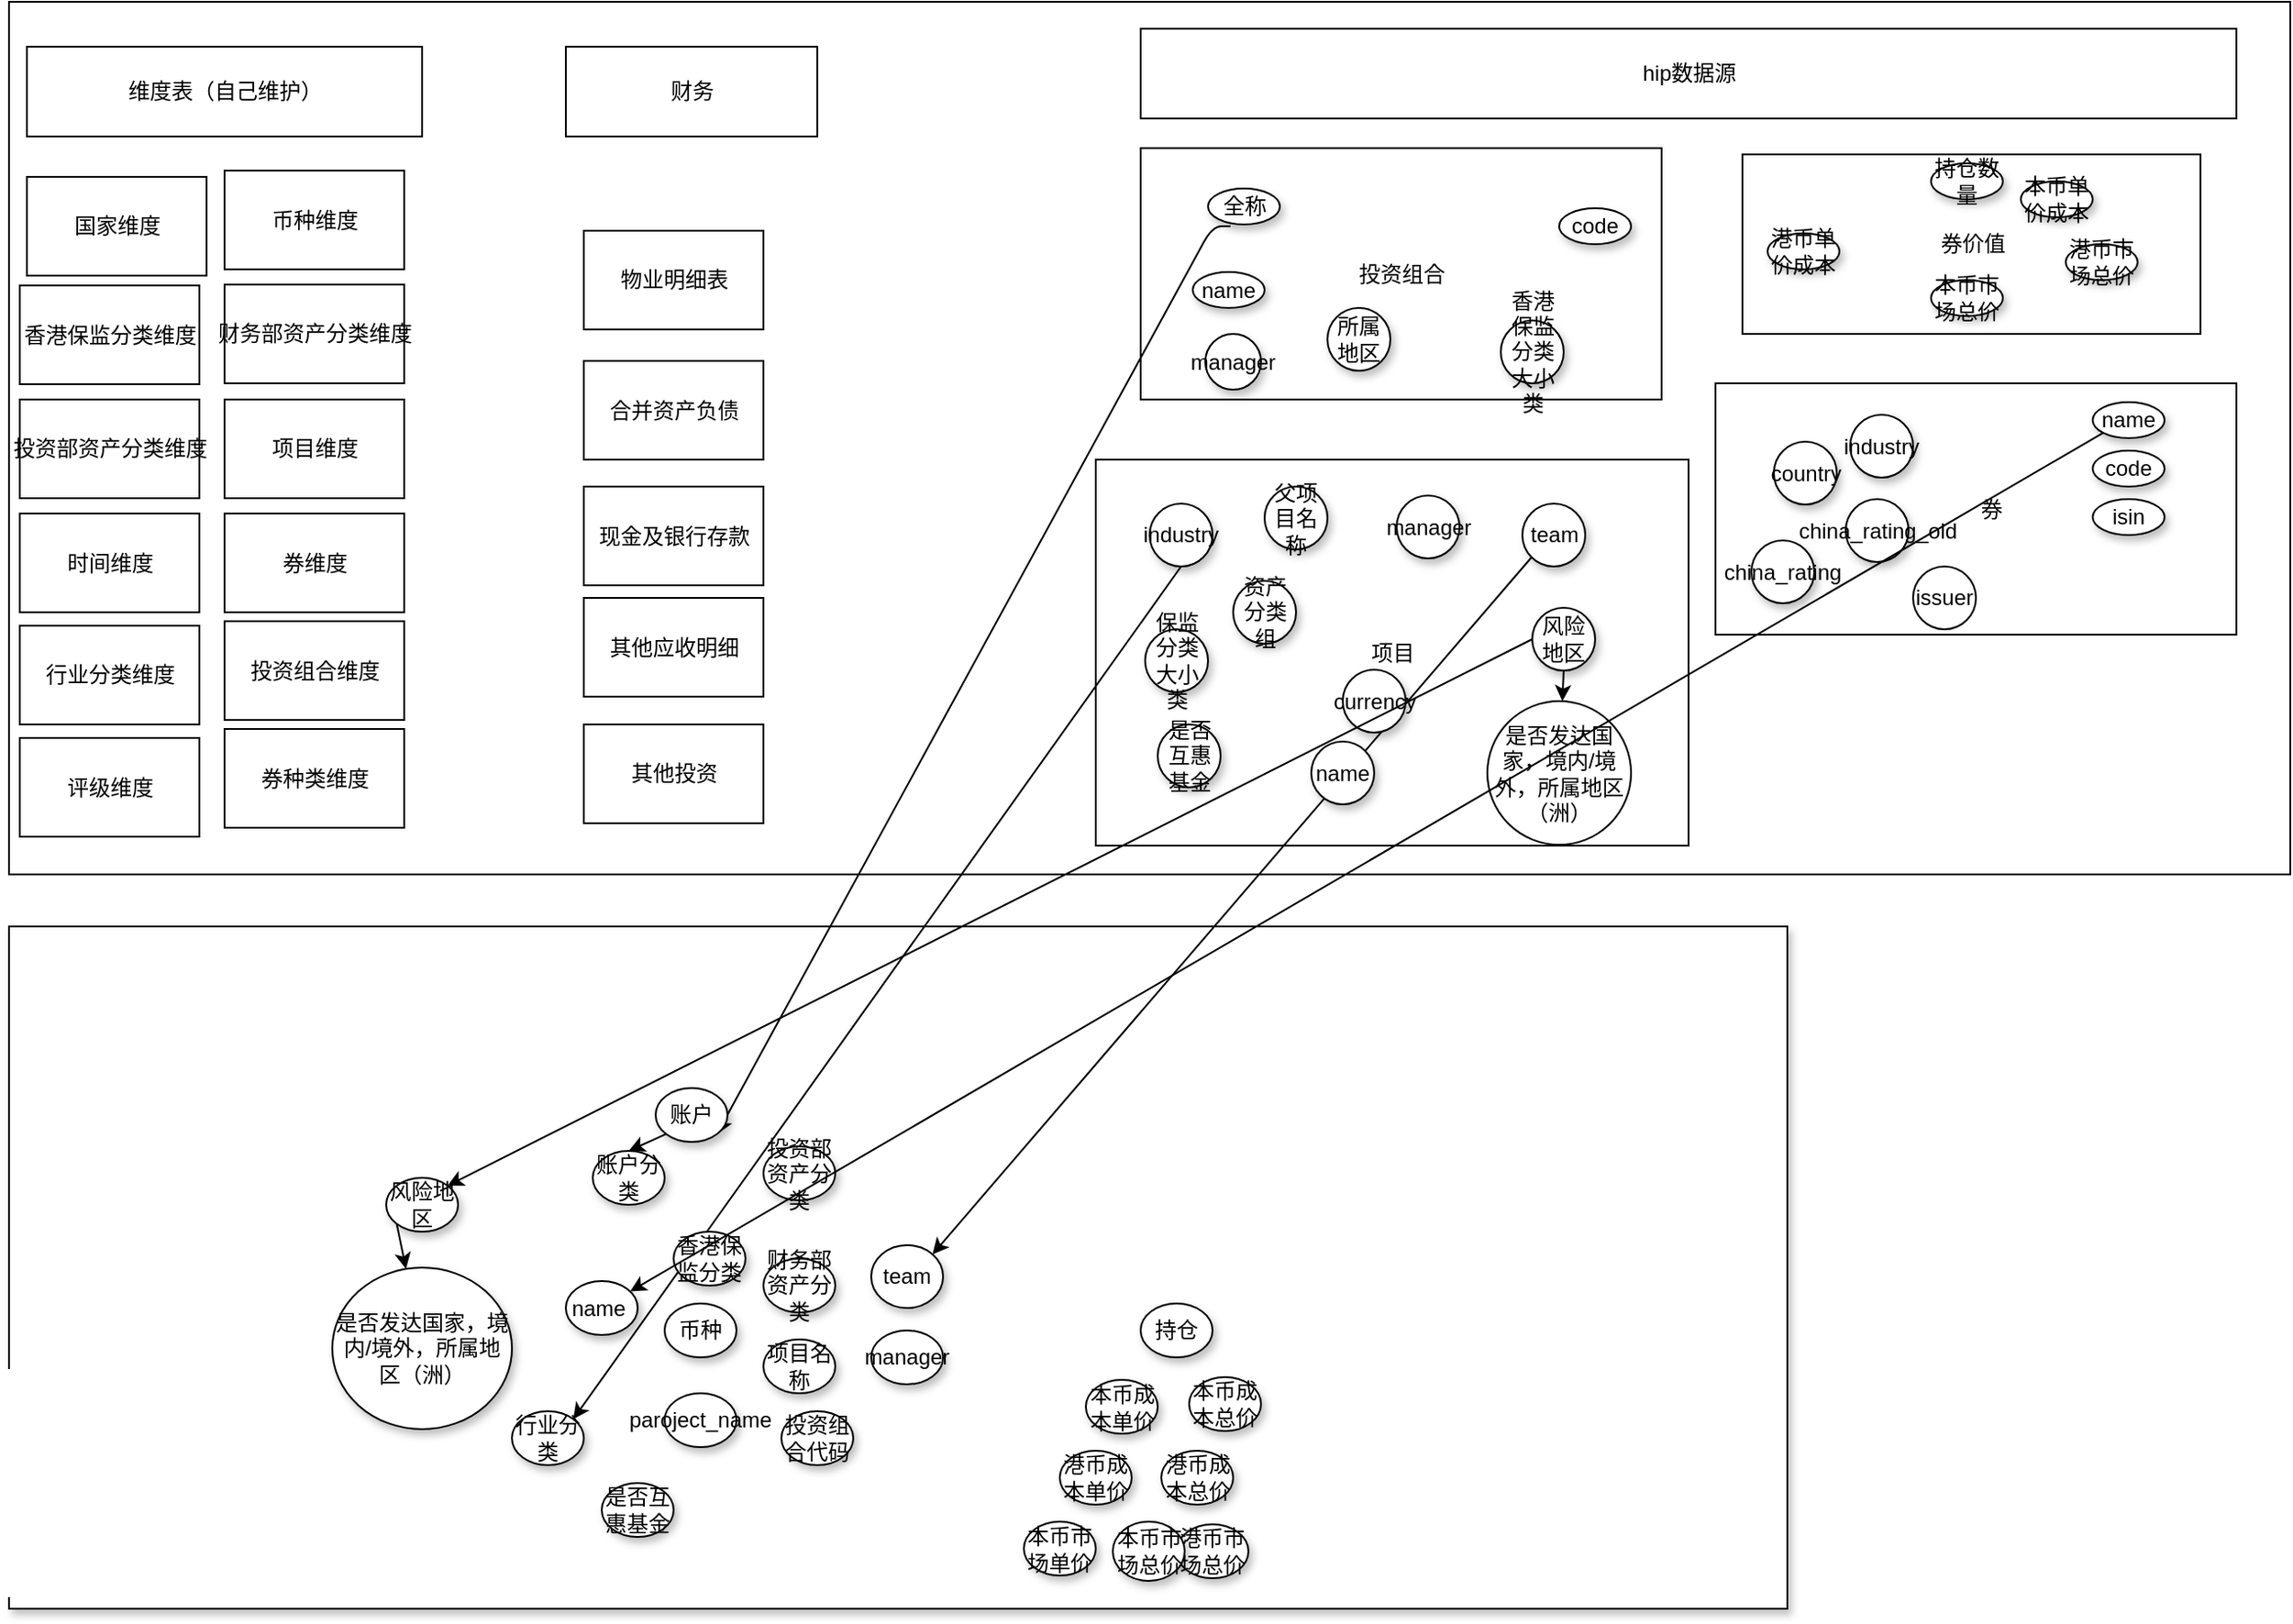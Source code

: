 <mxfile version="10.6.3" type="github"><diagram id="xbWjUPTnFt5_uC-QdXVF" name="Page-1"><mxGraphModel dx="2221" dy="716" grid="1" gridSize="10" guides="1" tooltips="1" connect="1" arrows="1" fold="1" page="1" pageScale="1" pageWidth="827" pageHeight="1169" math="0" shadow="0"><root><mxCell id="0"/><mxCell id="1" parent="0"/><mxCell id="AEs0yauLOHLja81JpC3o-48" value="" style="rounded=0;whiteSpace=wrap;html=1;shadow=1;" vertex="1" parent="1"><mxGeometry x="-470" y="530" width="990" height="380" as="geometry"/></mxCell><mxCell id="71RStw11E8ycrkwCEadl-18" value="" style="rounded=0;whiteSpace=wrap;html=1;" parent="1" vertex="1"><mxGeometry x="-470" y="15" width="1270" height="486" as="geometry"/></mxCell><mxCell id="71RStw11E8ycrkwCEadl-93" value="项目" style="html=1;" parent="1" vertex="1"><mxGeometry x="135" y="270" width="330" height="215" as="geometry"/></mxCell><mxCell id="AEs0yauLOHLja81JpC3o-46" value="" style="endArrow=classic;html=1;entryX=1;entryY=0;entryDx=0;entryDy=0;exitX=0;exitY=1;exitDx=0;exitDy=0;" edge="1" parent="1" source="71RStw11E8ycrkwCEadl-58" target="AEs0yauLOHLja81JpC3o-12"><mxGeometry width="50" height="50" relative="1" as="geometry"><mxPoint x="-470" y="1010" as="sourcePoint"/><mxPoint x="-420" y="960" as="targetPoint"/></mxGeometry></mxCell><mxCell id="AEs0yauLOHLja81JpC3o-45" value="" style="endArrow=classic;html=1;entryX=1;entryY=0;entryDx=0;entryDy=0;exitX=0.5;exitY=1;exitDx=0;exitDy=0;" edge="1" parent="1" source="71RStw11E8ycrkwCEadl-59" target="AEs0yauLOHLja81JpC3o-23"><mxGeometry width="50" height="50" relative="1" as="geometry"><mxPoint x="-470" y="1010" as="sourcePoint"/><mxPoint x="-420" y="960" as="targetPoint"/></mxGeometry></mxCell><mxCell id="71RStw11E8ycrkwCEadl-94" value="投资组合" style="html=1;" parent="1" vertex="1"><mxGeometry x="160" y="96.5" width="290" height="140" as="geometry"/></mxCell><mxCell id="AEs0yauLOHLja81JpC3o-37" value="" style="endArrow=classic;html=1;entryX=1;entryY=1;entryDx=0;entryDy=0;" edge="1" parent="1" target="AEs0yauLOHLja81JpC3o-1"><mxGeometry width="50" height="50" relative="1" as="geometry"><mxPoint x="210" y="140" as="sourcePoint"/><mxPoint x="-430" y="960" as="targetPoint"/><Array as="points"><mxPoint x="210" y="140"/><mxPoint x="200" y="140"/></Array></mxGeometry></mxCell><mxCell id="71RStw11E8ycrkwCEadl-99" value="券价值" style="html=1;" parent="1" vertex="1"><mxGeometry x="495" y="100" width="255" height="100" as="geometry"/></mxCell><mxCell id="71RStw11E8ycrkwCEadl-19" value="hip数据源" style="html=1;" parent="1" vertex="1"><mxGeometry x="160" y="30" width="610" height="50" as="geometry"/></mxCell><mxCell id="71RStw11E8ycrkwCEadl-25" value="&amp;nbsp; &amp;nbsp; &amp;nbsp;券" style="html=1;" parent="1" vertex="1"><mxGeometry x="480" y="227.5" width="290" height="140" as="geometry"/></mxCell><mxCell id="71RStw11E8ycrkwCEadl-27" value="issuer" style="ellipse;whiteSpace=wrap;html=1;aspect=fixed;" parent="1" vertex="1"><mxGeometry x="590" y="329.5" width="35" height="35" as="geometry"/></mxCell><mxCell id="71RStw11E8ycrkwCEadl-29" value="industry" style="ellipse;whiteSpace=wrap;html=1;aspect=fixed;shadow=1;" parent="1" vertex="1"><mxGeometry x="555" y="245" width="35" height="35" as="geometry"/></mxCell><mxCell id="71RStw11E8ycrkwCEadl-30" value="country" style="ellipse;whiteSpace=wrap;html=1;aspect=fixed;shadow=1;" parent="1" vertex="1"><mxGeometry x="512.5" y="260" width="35" height="35" as="geometry"/></mxCell><mxCell id="71RStw11E8ycrkwCEadl-31" value="manager" style="ellipse;whiteSpace=wrap;html=1;aspect=fixed;shadow=1;" parent="1" vertex="1"><mxGeometry x="196" y="200" width="31" height="31" as="geometry"/></mxCell><mxCell id="71RStw11E8ycrkwCEadl-32" value="china_rating_old" style="ellipse;whiteSpace=wrap;html=1;aspect=fixed;shadow=1;" parent="1" vertex="1"><mxGeometry x="552.5" y="292" width="35" height="35" as="geometry"/></mxCell><mxCell id="71RStw11E8ycrkwCEadl-33" value="name" style="ellipse;whiteSpace=wrap;html=1;shadow=1;" parent="1" vertex="1"><mxGeometry x="690" y="238" width="40" height="20" as="geometry"/></mxCell><mxCell id="71RStw11E8ycrkwCEadl-34" value="isin" style="ellipse;whiteSpace=wrap;html=1;shadow=1;" parent="1" vertex="1"><mxGeometry x="690" y="292" width="40" height="20" as="geometry"/></mxCell><mxCell id="71RStw11E8ycrkwCEadl-35" value="code" style="ellipse;whiteSpace=wrap;html=1;shadow=1;" parent="1" vertex="1"><mxGeometry x="690" y="265" width="40" height="20" as="geometry"/></mxCell><mxCell id="71RStw11E8ycrkwCEadl-46" value="china_rating" style="ellipse;whiteSpace=wrap;html=1;aspect=fixed;shadow=1;" parent="1" vertex="1"><mxGeometry x="500" y="315" width="35" height="35" as="geometry"/></mxCell><mxCell id="71RStw11E8ycrkwCEadl-47" value="所属地区" style="ellipse;whiteSpace=wrap;html=1;aspect=fixed;shadow=1;" parent="1" vertex="1"><mxGeometry x="264" y="185.5" width="35" height="35" as="geometry"/></mxCell><mxCell id="71RStw11E8ycrkwCEadl-48" value="香港保监分类大小类" style="ellipse;whiteSpace=wrap;html=1;aspect=fixed;shadow=1;" parent="1" vertex="1"><mxGeometry x="360.5" y="192.5" width="35" height="35" as="geometry"/></mxCell><mxCell id="71RStw11E8ycrkwCEadl-52" value="保监分类大小类" style="ellipse;whiteSpace=wrap;html=1;aspect=fixed;shadow=1;" parent="1" vertex="1"><mxGeometry x="162.5" y="364.5" width="35" height="35" as="geometry"/></mxCell><mxCell id="71RStw11E8ycrkwCEadl-53" value="资产分类组" style="ellipse;whiteSpace=wrap;html=1;aspect=fixed;shadow=1;" parent="1" vertex="1"><mxGeometry x="211.5" y="337.5" width="35" height="35" as="geometry"/></mxCell><mxCell id="71RStw11E8ycrkwCEadl-54" value="是否互惠基金" style="ellipse;whiteSpace=wrap;html=1;aspect=fixed;shadow=1;" parent="1" vertex="1"><mxGeometry x="169.5" y="417.5" width="35" height="35" as="geometry"/></mxCell><mxCell id="71RStw11E8ycrkwCEadl-56" value="风险地区" style="ellipse;whiteSpace=wrap;html=1;aspect=fixed;shadow=1;" parent="1" vertex="1"><mxGeometry x="378" y="352.5" width="35" height="35" as="geometry"/></mxCell><mxCell id="71RStw11E8ycrkwCEadl-57" value="manager" style="ellipse;whiteSpace=wrap;html=1;aspect=fixed;shadow=1;" parent="1" vertex="1"><mxGeometry x="302.5" y="290" width="35" height="35" as="geometry"/></mxCell><mxCell id="71RStw11E8ycrkwCEadl-58" value="team" style="ellipse;whiteSpace=wrap;html=1;aspect=fixed;shadow=1;" parent="1" vertex="1"><mxGeometry x="372.5" y="294.5" width="35" height="35" as="geometry"/></mxCell><mxCell id="71RStw11E8ycrkwCEadl-59" value="industry" style="ellipse;whiteSpace=wrap;html=1;aspect=fixed;shadow=1;" parent="1" vertex="1"><mxGeometry x="165" y="294.5" width="35" height="35" as="geometry"/></mxCell><mxCell id="71RStw11E8ycrkwCEadl-60" value="currency" style="ellipse;whiteSpace=wrap;html=1;aspect=fixed;shadow=1;" parent="1" vertex="1"><mxGeometry x="272.5" y="387" width="35" height="35" as="geometry"/></mxCell><mxCell id="71RStw11E8ycrkwCEadl-61" value="父项目名称" style="ellipse;whiteSpace=wrap;html=1;aspect=fixed;shadow=1;" parent="1" vertex="1"><mxGeometry x="229" y="285" width="35" height="35" as="geometry"/></mxCell><mxCell id="71RStw11E8ycrkwCEadl-62" value="name" style="ellipse;whiteSpace=wrap;html=1;aspect=fixed;shadow=1;" parent="1" vertex="1"><mxGeometry x="255" y="427" width="35" height="35" as="geometry"/></mxCell><mxCell id="71RStw11E8ycrkwCEadl-63" value="" style="endArrow=classic;html=1;exitX=0.5;exitY=1;exitDx=0;exitDy=0;" parent="1" source="71RStw11E8ycrkwCEadl-56" target="71RStw11E8ycrkwCEadl-64" edge="1"><mxGeometry width="50" height="50" relative="1" as="geometry"><mxPoint x="-510" y="480" as="sourcePoint"/><mxPoint x="80" y="420" as="targetPoint"/></mxGeometry></mxCell><mxCell id="71RStw11E8ycrkwCEadl-64" value="是否发达国家，境内/境外，所属地区（洲）" style="ellipse;whiteSpace=wrap;html=1;aspect=fixed;" parent="1" vertex="1"><mxGeometry x="353" y="404.5" width="80" height="80" as="geometry"/></mxCell><mxCell id="71RStw11E8ycrkwCEadl-69" value="code" style="ellipse;whiteSpace=wrap;html=1;shadow=1;" parent="1" vertex="1"><mxGeometry x="393" y="130" width="40" height="20" as="geometry"/></mxCell><mxCell id="71RStw11E8ycrkwCEadl-70" value="name" style="ellipse;whiteSpace=wrap;html=1;shadow=1;" parent="1" vertex="1"><mxGeometry x="189" y="165.5" width="40" height="20" as="geometry"/></mxCell><mxCell id="71RStw11E8ycrkwCEadl-72" value="全称" style="ellipse;whiteSpace=wrap;html=1;shadow=1;" parent="1" vertex="1"><mxGeometry x="197.5" y="119" width="40" height="20" as="geometry"/></mxCell><mxCell id="71RStw11E8ycrkwCEadl-76" value="持仓数量" style="ellipse;whiteSpace=wrap;html=1;shadow=1;" parent="1" vertex="1"><mxGeometry x="600" y="105" width="40" height="20" as="geometry"/></mxCell><mxCell id="71RStw11E8ycrkwCEadl-77" value="本币单价成本" style="ellipse;whiteSpace=wrap;html=1;shadow=1;" parent="1" vertex="1"><mxGeometry x="650" y="115" width="40" height="20" as="geometry"/></mxCell><mxCell id="71RStw11E8ycrkwCEadl-79" value="本币市场总价" style="ellipse;whiteSpace=wrap;html=1;shadow=1;" parent="1" vertex="1"><mxGeometry x="600" y="170" width="40" height="20" as="geometry"/></mxCell><mxCell id="71RStw11E8ycrkwCEadl-80" value="港币市场总价" style="ellipse;whiteSpace=wrap;html=1;shadow=1;" parent="1" vertex="1"><mxGeometry x="675" y="150" width="40" height="20" as="geometry"/></mxCell><mxCell id="71RStw11E8ycrkwCEadl-82" value="港币单价成本" style="ellipse;whiteSpace=wrap;html=1;shadow=1;" parent="1" vertex="1"><mxGeometry x="509" y="144" width="40" height="20" as="geometry"/></mxCell><mxCell id="71RStw11E8ycrkwCEadl-98" value="国家维度" style="html=1;" parent="1" vertex="1"><mxGeometry x="-460" y="112.5" width="100" height="55" as="geometry"/></mxCell><mxCell id="71RStw11E8ycrkwCEadl-102" value="币种维度" style="html=1;" parent="1" vertex="1"><mxGeometry x="-350" y="109" width="100" height="55" as="geometry"/></mxCell><mxCell id="71RStw11E8ycrkwCEadl-104" value="香港保监分类维度" style="html=1;" parent="1" vertex="1"><mxGeometry x="-464" y="173" width="100" height="55" as="geometry"/></mxCell><mxCell id="71RStw11E8ycrkwCEadl-105" value="投资部资产分类维度" style="html=1;" parent="1" vertex="1"><mxGeometry x="-464" y="236.5" width="100" height="55" as="geometry"/></mxCell><mxCell id="71RStw11E8ycrkwCEadl-106" value="时间维度" style="html=1;" parent="1" vertex="1"><mxGeometry x="-464" y="300" width="100" height="55" as="geometry"/></mxCell><mxCell id="71RStw11E8ycrkwCEadl-107" value="行业分类维度" style="html=1;" parent="1" vertex="1"><mxGeometry x="-464" y="362.5" width="100" height="55" as="geometry"/></mxCell><mxCell id="71RStw11E8ycrkwCEadl-108" value="评级维度" style="html=1;" parent="1" vertex="1"><mxGeometry x="-464" y="425" width="100" height="55" as="geometry"/></mxCell><mxCell id="71RStw11E8ycrkwCEadl-109" value="财务部资产分类维度" style="html=1;" parent="1" vertex="1"><mxGeometry x="-350" y="172.5" width="100" height="55" as="geometry"/></mxCell><mxCell id="71RStw11E8ycrkwCEadl-110" value="项目维度" style="html=1;" parent="1" vertex="1"><mxGeometry x="-350" y="236.5" width="100" height="55" as="geometry"/></mxCell><mxCell id="71RStw11E8ycrkwCEadl-111" value="投资组合维度" style="html=1;" parent="1" vertex="1"><mxGeometry x="-350" y="360" width="100" height="55" as="geometry"/></mxCell><mxCell id="71RStw11E8ycrkwCEadl-112" value="券维度" style="html=1;" parent="1" vertex="1"><mxGeometry x="-350" y="300" width="100" height="55" as="geometry"/></mxCell><mxCell id="71RStw11E8ycrkwCEadl-113" value="券种类维度" style="html=1;" parent="1" vertex="1"><mxGeometry x="-350" y="420" width="100" height="55" as="geometry"/></mxCell><mxCell id="71RStw11E8ycrkwCEadl-116" value="其他投资" style="html=1;" parent="1" vertex="1"><mxGeometry x="-150" y="417.5" width="100" height="55" as="geometry"/></mxCell><mxCell id="71RStw11E8ycrkwCEadl-117" value="其他应收明细" style="html=1;" parent="1" vertex="1"><mxGeometry x="-150" y="347" width="100" height="55" as="geometry"/></mxCell><mxCell id="71RStw11E8ycrkwCEadl-118" value="现金及银行存款" style="html=1;" parent="1" vertex="1"><mxGeometry x="-150" y="285" width="100" height="55" as="geometry"/></mxCell><mxCell id="71RStw11E8ycrkwCEadl-119" value="合并资产负债" style="html=1;" parent="1" vertex="1"><mxGeometry x="-150" y="215" width="100" height="55" as="geometry"/></mxCell><mxCell id="71RStw11E8ycrkwCEadl-120" value="物业明细表" style="html=1;" parent="1" vertex="1"><mxGeometry x="-150" y="142.5" width="100" height="55" as="geometry"/></mxCell><mxCell id="71RStw11E8ycrkwCEadl-124" value="维度表（自己维护）" style="html=1;" parent="1" vertex="1"><mxGeometry x="-460" y="40" width="220" height="50" as="geometry"/></mxCell><mxCell id="71RStw11E8ycrkwCEadl-125" value="财务" style="html=1;" parent="1" vertex="1"><mxGeometry x="-160" y="40" width="140" height="50" as="geometry"/></mxCell><mxCell id="AEs0yauLOHLja81JpC3o-1" value="账户" style="ellipse;whiteSpace=wrap;html=1;shadow=1;" vertex="1" parent="1"><mxGeometry x="-110" y="620" width="40" height="30" as="geometry"/></mxCell><mxCell id="AEs0yauLOHLja81JpC3o-2" value="香港保监分类" style="ellipse;whiteSpace=wrap;html=1;shadow=1;" vertex="1" parent="1"><mxGeometry x="-100" y="700" width="40" height="30" as="geometry"/></mxCell><mxCell id="AEs0yauLOHLja81JpC3o-4" value="项目名称" style="ellipse;whiteSpace=wrap;html=1;shadow=1;" vertex="1" parent="1"><mxGeometry x="-50" y="760" width="40" height="30" as="geometry"/></mxCell><mxCell id="AEs0yauLOHLja81JpC3o-5" value="风险地区" style="ellipse;whiteSpace=wrap;html=1;shadow=1;" vertex="1" parent="1"><mxGeometry x="-260" y="670" width="40" height="30" as="geometry"/></mxCell><mxCell id="AEs0yauLOHLja81JpC3o-6" value="是否发达国家，境内/境外，所属地区（洲）" style="ellipse;whiteSpace=wrap;html=1;shadow=1;" vertex="1" parent="1"><mxGeometry x="-290" y="720" width="100" height="90" as="geometry"/></mxCell><mxCell id="AEs0yauLOHLja81JpC3o-7" value="账户分类" style="ellipse;whiteSpace=wrap;html=1;shadow=1;" vertex="1" parent="1"><mxGeometry x="-145" y="655" width="40" height="30" as="geometry"/></mxCell><mxCell id="AEs0yauLOHLja81JpC3o-8" value="投资部资产分类" style="ellipse;whiteSpace=wrap;html=1;shadow=1;" vertex="1" parent="1"><mxGeometry x="-50" y="652.5" width="40" height="30" as="geometry"/></mxCell><mxCell id="AEs0yauLOHLja81JpC3o-9" value="币种" style="ellipse;whiteSpace=wrap;html=1;shadow=1;" vertex="1" parent="1"><mxGeometry x="-105" y="740" width="40" height="30" as="geometry"/></mxCell><mxCell id="AEs0yauLOHLja81JpC3o-11" value="manager" style="ellipse;whiteSpace=wrap;html=1;shadow=1;" vertex="1" parent="1"><mxGeometry x="10" y="755" width="40" height="30" as="geometry"/></mxCell><mxCell id="AEs0yauLOHLja81JpC3o-12" value="team" style="ellipse;whiteSpace=wrap;html=1;shadow=1;" vertex="1" parent="1"><mxGeometry x="10" y="707.5" width="40" height="35" as="geometry"/></mxCell><mxCell id="AEs0yauLOHLja81JpC3o-13" value="财务部资产分类" style="ellipse;whiteSpace=wrap;html=1;shadow=1;" vertex="1" parent="1"><mxGeometry x="-50" y="715" width="40" height="30" as="geometry"/></mxCell><mxCell id="AEs0yauLOHLja81JpC3o-20" value="paroject_name" style="ellipse;whiteSpace=wrap;html=1;shadow=1;" vertex="1" parent="1"><mxGeometry x="-105" y="790" width="40" height="30" as="geometry"/></mxCell><mxCell id="AEs0yauLOHLja81JpC3o-21" value="name&amp;nbsp;" style="ellipse;whiteSpace=wrap;html=1;shadow=1;" vertex="1" parent="1"><mxGeometry x="-160" y="727.5" width="40" height="30" as="geometry"/></mxCell><mxCell id="AEs0yauLOHLja81JpC3o-22" value="投资组合代码" style="ellipse;whiteSpace=wrap;html=1;shadow=1;" vertex="1" parent="1"><mxGeometry x="-40" y="800" width="40" height="30" as="geometry"/></mxCell><mxCell id="AEs0yauLOHLja81JpC3o-23" value="行业分类" style="ellipse;whiteSpace=wrap;html=1;shadow=1;" vertex="1" parent="1"><mxGeometry x="-190" y="800" width="40" height="30" as="geometry"/></mxCell><mxCell id="AEs0yauLOHLja81JpC3o-24" value="本币市场单价" style="ellipse;whiteSpace=wrap;html=1;shadow=1;" vertex="1" parent="1"><mxGeometry x="95" y="861.5" width="40" height="30" as="geometry"/></mxCell><mxCell id="AEs0yauLOHLja81JpC3o-25" value="是否互惠基金" style="ellipse;whiteSpace=wrap;html=1;shadow=1;" vertex="1" parent="1"><mxGeometry x="-140" y="840" width="40" height="30" as="geometry"/></mxCell><mxCell id="AEs0yauLOHLja81JpC3o-27" value="港币成本总价" style="ellipse;whiteSpace=wrap;html=1;shadow=1;" vertex="1" parent="1"><mxGeometry x="171.5" y="822" width="40" height="30" as="geometry"/></mxCell><mxCell id="AEs0yauLOHLja81JpC3o-28" value="本币成本总价" style="ellipse;whiteSpace=wrap;html=1;shadow=1;" vertex="1" parent="1"><mxGeometry x="187" y="781" width="40" height="30" as="geometry"/></mxCell><mxCell id="AEs0yauLOHLja81JpC3o-29" value="港币成本单价" style="ellipse;whiteSpace=wrap;html=1;shadow=1;" vertex="1" parent="1"><mxGeometry x="115" y="822" width="40" height="30" as="geometry"/></mxCell><mxCell id="AEs0yauLOHLja81JpC3o-30" value="本币成本单价" style="ellipse;whiteSpace=wrap;html=1;shadow=1;" vertex="1" parent="1"><mxGeometry x="129.5" y="782.5" width="40" height="30" as="geometry"/></mxCell><mxCell id="AEs0yauLOHLja81JpC3o-31" value="持仓" style="ellipse;whiteSpace=wrap;html=1;shadow=1;" vertex="1" parent="1"><mxGeometry x="160" y="740" width="40" height="30" as="geometry"/></mxCell><mxCell id="AEs0yauLOHLja81JpC3o-33" value="港币市场总价" style="ellipse;whiteSpace=wrap;html=1;shadow=1;" vertex="1" parent="1"><mxGeometry x="180" y="863" width="40" height="30" as="geometry"/></mxCell><mxCell id="AEs0yauLOHLja81JpC3o-35" value="本币市场总价" style="ellipse;whiteSpace=wrap;html=1;shadow=1;" vertex="1" parent="1"><mxGeometry x="144.5" y="861.5" width="40" height="33" as="geometry"/></mxCell><mxCell id="AEs0yauLOHLja81JpC3o-41" value="" style="endArrow=classic;html=1;entryX=0.5;entryY=0;entryDx=0;entryDy=0;exitX=0;exitY=1;exitDx=0;exitDy=0;" edge="1" parent="1" source="AEs0yauLOHLja81JpC3o-1" target="AEs0yauLOHLja81JpC3o-7"><mxGeometry width="50" height="50" relative="1" as="geometry"><mxPoint x="-470" y="1010" as="sourcePoint"/><mxPoint x="-420" y="960" as="targetPoint"/></mxGeometry></mxCell><mxCell id="AEs0yauLOHLja81JpC3o-42" value="" style="endArrow=classic;html=1;exitX=0;exitY=1;exitDx=0;exitDy=0;" edge="1" parent="1" source="AEs0yauLOHLja81JpC3o-5" target="AEs0yauLOHLja81JpC3o-6"><mxGeometry width="50" height="50" relative="1" as="geometry"><mxPoint x="-470" y="1010" as="sourcePoint"/><mxPoint x="-420" y="960" as="targetPoint"/></mxGeometry></mxCell><mxCell id="AEs0yauLOHLja81JpC3o-43" value="" style="endArrow=classic;html=1;entryX=1;entryY=0;entryDx=0;entryDy=0;exitX=0;exitY=0.5;exitDx=0;exitDy=0;" edge="1" parent="1" source="71RStw11E8ycrkwCEadl-56" target="AEs0yauLOHLja81JpC3o-5"><mxGeometry width="50" height="50" relative="1" as="geometry"><mxPoint x="-470" y="1010" as="sourcePoint"/><mxPoint x="-420" y="960" as="targetPoint"/></mxGeometry></mxCell><mxCell id="AEs0yauLOHLja81JpC3o-44" value="" style="endArrow=classic;html=1;exitX=0;exitY=1;exitDx=0;exitDy=0;" edge="1" parent="1" source="71RStw11E8ycrkwCEadl-33" target="AEs0yauLOHLja81JpC3o-21"><mxGeometry width="50" height="50" relative="1" as="geometry"><mxPoint x="-470" y="1010" as="sourcePoint"/><mxPoint x="-420" y="960" as="targetPoint"/></mxGeometry></mxCell></root></mxGraphModel></diagram></mxfile>